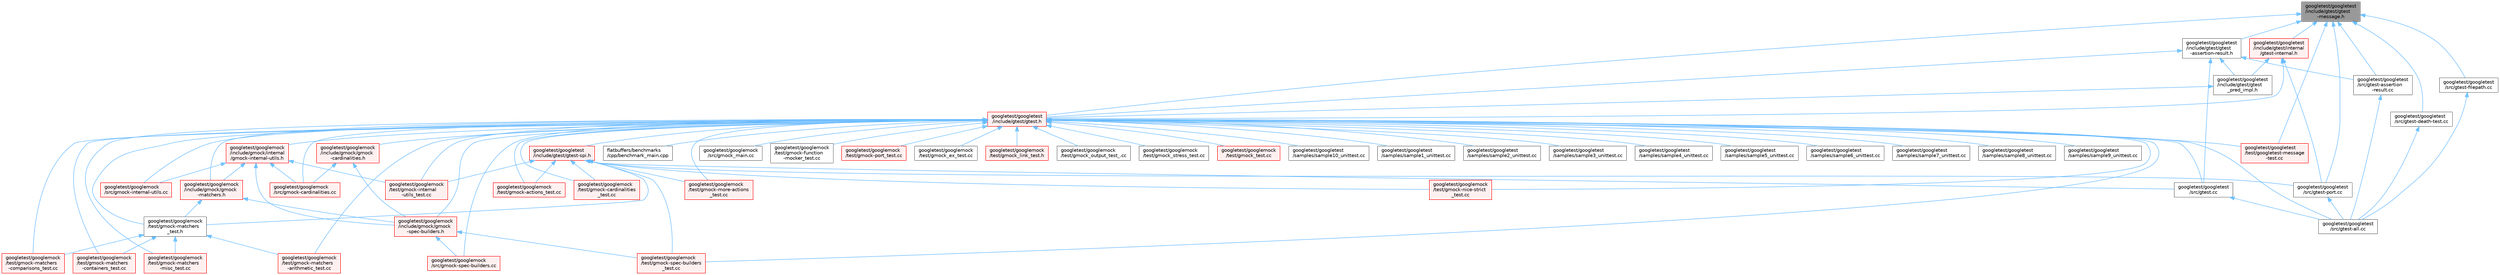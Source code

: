 digraph "googletest/googletest/include/gtest/gtest-message.h"
{
 // LATEX_PDF_SIZE
  bgcolor="transparent";
  edge [fontname=Helvetica,fontsize=10,labelfontname=Helvetica,labelfontsize=10];
  node [fontname=Helvetica,fontsize=10,shape=box,height=0.2,width=0.4];
  Node1 [id="Node000001",label="googletest/googletest\l/include/gtest/gtest\l-message.h",height=0.2,width=0.4,color="gray40", fillcolor="grey60", style="filled", fontcolor="black",tooltip=" "];
  Node1 -> Node2 [id="edge87_Node000001_Node000002",dir="back",color="steelblue1",style="solid",tooltip=" "];
  Node2 [id="Node000002",label="googletest/googletest\l/include/gtest/gtest\l-assertion-result.h",height=0.2,width=0.4,color="grey40", fillcolor="white", style="filled",URL="$gtest-assertion-result_8h.html",tooltip=" "];
  Node2 -> Node3 [id="edge88_Node000002_Node000003",dir="back",color="steelblue1",style="solid",tooltip=" "];
  Node3 [id="Node000003",label="googletest/googletest\l/include/gtest/gtest.h",height=0.2,width=0.4,color="red", fillcolor="#FFF0F0", style="filled",URL="$gtest_8h.html",tooltip=" "];
  Node3 -> Node4 [id="edge89_Node000003_Node000004",dir="back",color="steelblue1",style="solid",tooltip=" "];
  Node4 [id="Node000004",label="flatbuffers/benchmarks\l/cpp/benchmark_main.cpp",height=0.2,width=0.4,color="grey40", fillcolor="white", style="filled",URL="$benchmark__main_8cpp.html",tooltip=" "];
  Node3 -> Node5 [id="edge90_Node000003_Node000005",dir="back",color="steelblue1",style="solid",tooltip=" "];
  Node5 [id="Node000005",label="googletest/googlemock\l/include/gmock/gmock\l-cardinalities.h",height=0.2,width=0.4,color="red", fillcolor="#FFF0F0", style="filled",URL="$gmock-cardinalities_8h.html",tooltip=" "];
  Node5 -> Node6 [id="edge91_Node000005_Node000006",dir="back",color="steelblue1",style="solid",tooltip=" "];
  Node6 [id="Node000006",label="googletest/googlemock\l/include/gmock/gmock\l-spec-builders.h",height=0.2,width=0.4,color="red", fillcolor="#FFF0F0", style="filled",URL="$gmock-spec-builders_8h.html",tooltip=" "];
  Node6 -> Node11 [id="edge92_Node000006_Node000011",dir="back",color="steelblue1",style="solid",tooltip=" "];
  Node11 [id="Node000011",label="googletest/googlemock\l/src/gmock-spec-builders.cc",height=0.2,width=0.4,color="red", fillcolor="#FFF0F0", style="filled",URL="$gmock-spec-builders_8cc.html",tooltip=" "];
  Node6 -> Node27 [id="edge93_Node000006_Node000027",dir="back",color="steelblue1",style="solid",tooltip=" "];
  Node27 [id="Node000027",label="googletest/googlemock\l/test/gmock-spec-builders\l_test.cc",height=0.2,width=0.4,color="red", fillcolor="#FFF0F0", style="filled",URL="$gmock-spec-builders__test_8cc.html",tooltip=" "];
  Node5 -> Node37 [id="edge94_Node000005_Node000037",dir="back",color="steelblue1",style="solid",tooltip=" "];
  Node37 [id="Node000037",label="googletest/googlemock\l/src/gmock-cardinalities.cc",height=0.2,width=0.4,color="red", fillcolor="#FFF0F0", style="filled",URL="$gmock-cardinalities_8cc.html",tooltip=" "];
  Node3 -> Node38 [id="edge95_Node000003_Node000038",dir="back",color="steelblue1",style="solid",tooltip=" "];
  Node38 [id="Node000038",label="googletest/googlemock\l/include/gmock/gmock\l-matchers.h",height=0.2,width=0.4,color="red", fillcolor="#FFF0F0", style="filled",URL="$gmock-matchers_8h.html",tooltip=" "];
  Node38 -> Node6 [id="edge96_Node000038_Node000006",dir="back",color="steelblue1",style="solid",tooltip=" "];
  Node38 -> Node23 [id="edge97_Node000038_Node000023",dir="back",color="steelblue1",style="solid",tooltip=" "];
  Node23 [id="Node000023",label="googletest/googlemock\l/test/gmock-matchers\l_test.h",height=0.2,width=0.4,color="grey40", fillcolor="white", style="filled",URL="$gmock-matchers__test_8h.html",tooltip=" "];
  Node23 -> Node19 [id="edge98_Node000023_Node000019",dir="back",color="steelblue1",style="solid",tooltip=" "];
  Node19 [id="Node000019",label="googletest/googlemock\l/test/gmock-matchers\l-arithmetic_test.cc",height=0.2,width=0.4,color="red", fillcolor="#FFF0F0", style="filled",URL="$gmock-matchers-arithmetic__test_8cc.html",tooltip=" "];
  Node23 -> Node20 [id="edge99_Node000023_Node000020",dir="back",color="steelblue1",style="solid",tooltip=" "];
  Node20 [id="Node000020",label="googletest/googlemock\l/test/gmock-matchers\l-comparisons_test.cc",height=0.2,width=0.4,color="red", fillcolor="#FFF0F0", style="filled",URL="$gmock-matchers-comparisons__test_8cc.html",tooltip=" "];
  Node23 -> Node21 [id="edge100_Node000023_Node000021",dir="back",color="steelblue1",style="solid",tooltip=" "];
  Node21 [id="Node000021",label="googletest/googlemock\l/test/gmock-matchers\l-containers_test.cc",height=0.2,width=0.4,color="red", fillcolor="#FFF0F0", style="filled",URL="$gmock-matchers-containers__test_8cc.html",tooltip=" "];
  Node23 -> Node22 [id="edge101_Node000023_Node000022",dir="back",color="steelblue1",style="solid",tooltip=" "];
  Node22 [id="Node000022",label="googletest/googlemock\l/test/gmock-matchers\l-misc_test.cc",height=0.2,width=0.4,color="red", fillcolor="#FFF0F0", style="filled",URL="$gmock-matchers-misc__test_8cc.html",tooltip=" "];
  Node3 -> Node6 [id="edge102_Node000003_Node000006",dir="back",color="steelblue1",style="solid",tooltip=" "];
  Node3 -> Node41 [id="edge103_Node000003_Node000041",dir="back",color="steelblue1",style="solid",tooltip=" "];
  Node41 [id="Node000041",label="googletest/googlemock\l/include/gmock/internal\l/gmock-internal-utils.h",height=0.2,width=0.4,color="red", fillcolor="#FFF0F0", style="filled",URL="$gmock-internal-utils_8h.html",tooltip=" "];
  Node41 -> Node38 [id="edge104_Node000041_Node000038",dir="back",color="steelblue1",style="solid",tooltip=" "];
  Node41 -> Node6 [id="edge105_Node000041_Node000006",dir="back",color="steelblue1",style="solid",tooltip=" "];
  Node41 -> Node37 [id="edge106_Node000041_Node000037",dir="back",color="steelblue1",style="solid",tooltip=" "];
  Node41 -> Node10 [id="edge107_Node000041_Node000010",dir="back",color="steelblue1",style="solid",tooltip=" "];
  Node10 [id="Node000010",label="googletest/googlemock\l/src/gmock-internal-utils.cc",height=0.2,width=0.4,color="red", fillcolor="#FFF0F0", style="filled",URL="$gmock-internal-utils_8cc.html",tooltip=" "];
  Node41 -> Node18 [id="edge108_Node000041_Node000018",dir="back",color="steelblue1",style="solid",tooltip=" "];
  Node18 [id="Node000018",label="googletest/googlemock\l/test/gmock-internal\l-utils_test.cc",height=0.2,width=0.4,color="red", fillcolor="#FFF0F0", style="filled",URL="$gmock-internal-utils__test_8cc.html",tooltip=" "];
  Node3 -> Node37 [id="edge109_Node000003_Node000037",dir="back",color="steelblue1",style="solid",tooltip=" "];
  Node3 -> Node10 [id="edge110_Node000003_Node000010",dir="back",color="steelblue1",style="solid",tooltip=" "];
  Node3 -> Node11 [id="edge111_Node000003_Node000011",dir="back",color="steelblue1",style="solid",tooltip=" "];
  Node3 -> Node13 [id="edge112_Node000003_Node000013",dir="back",color="steelblue1",style="solid",tooltip=" "];
  Node13 [id="Node000013",label="googletest/googlemock\l/src/gmock_main.cc",height=0.2,width=0.4,color="grey40", fillcolor="white", style="filled",URL="$gmock__main_8cc.html",tooltip=" "];
  Node3 -> Node14 [id="edge113_Node000003_Node000014",dir="back",color="steelblue1",style="solid",tooltip=" "];
  Node14 [id="Node000014",label="googletest/googlemock\l/test/gmock-actions_test.cc",height=0.2,width=0.4,color="red", fillcolor="#FFF0F0", style="filled",URL="$gmock-actions__test_8cc.html",tooltip=" "];
  Node3 -> Node16 [id="edge114_Node000003_Node000016",dir="back",color="steelblue1",style="solid",tooltip=" "];
  Node16 [id="Node000016",label="googletest/googlemock\l/test/gmock-cardinalities\l_test.cc",height=0.2,width=0.4,color="red", fillcolor="#FFF0F0", style="filled",URL="$gmock-cardinalities__test_8cc.html",tooltip=" "];
  Node3 -> Node17 [id="edge115_Node000003_Node000017",dir="back",color="steelblue1",style="solid",tooltip=" "];
  Node17 [id="Node000017",label="googletest/googlemock\l/test/gmock-function\l-mocker_test.cc",height=0.2,width=0.4,color="grey40", fillcolor="white", style="filled",URL="$gmock-function-mocker__test_8cc.html",tooltip=" "];
  Node3 -> Node18 [id="edge116_Node000003_Node000018",dir="back",color="steelblue1",style="solid",tooltip=" "];
  Node3 -> Node19 [id="edge117_Node000003_Node000019",dir="back",color="steelblue1",style="solid",tooltip=" "];
  Node3 -> Node20 [id="edge118_Node000003_Node000020",dir="back",color="steelblue1",style="solid",tooltip=" "];
  Node3 -> Node21 [id="edge119_Node000003_Node000021",dir="back",color="steelblue1",style="solid",tooltip=" "];
  Node3 -> Node22 [id="edge120_Node000003_Node000022",dir="back",color="steelblue1",style="solid",tooltip=" "];
  Node3 -> Node23 [id="edge121_Node000003_Node000023",dir="back",color="steelblue1",style="solid",tooltip=" "];
  Node3 -> Node24 [id="edge122_Node000003_Node000024",dir="back",color="steelblue1",style="solid",tooltip=" "];
  Node24 [id="Node000024",label="googletest/googlemock\l/test/gmock-more-actions\l_test.cc",height=0.2,width=0.4,color="red", fillcolor="#FFF0F0", style="filled",URL="$gmock-more-actions__test_8cc.html",tooltip=" "];
  Node3 -> Node25 [id="edge123_Node000003_Node000025",dir="back",color="steelblue1",style="solid",tooltip=" "];
  Node25 [id="Node000025",label="googletest/googlemock\l/test/gmock-nice-strict\l_test.cc",height=0.2,width=0.4,color="red", fillcolor="#FFF0F0", style="filled",URL="$gmock-nice-strict__test_8cc.html",tooltip=" "];
  Node3 -> Node44 [id="edge124_Node000003_Node000044",dir="back",color="steelblue1",style="solid",tooltip=" "];
  Node44 [id="Node000044",label="googletest/googlemock\l/test/gmock-port_test.cc",height=0.2,width=0.4,color="red", fillcolor="#FFF0F0", style="filled",URL="$gmock-port__test_8cc.html",tooltip=" "];
  Node3 -> Node27 [id="edge125_Node000003_Node000027",dir="back",color="steelblue1",style="solid",tooltip=" "];
  Node3 -> Node28 [id="edge126_Node000003_Node000028",dir="back",color="steelblue1",style="solid",tooltip=" "];
  Node28 [id="Node000028",label="googletest/googlemock\l/test/gmock_ex_test.cc",height=0.2,width=0.4,color="grey40", fillcolor="white", style="filled",URL="$gmock__ex__test_8cc.html",tooltip=" "];
  Node3 -> Node30 [id="edge127_Node000003_Node000030",dir="back",color="steelblue1",style="solid",tooltip=" "];
  Node30 [id="Node000030",label="googletest/googlemock\l/test/gmock_link_test.h",height=0.2,width=0.4,color="red", fillcolor="#FFF0F0", style="filled",URL="$gmock__link__test_8h.html",tooltip=" "];
  Node3 -> Node33 [id="edge128_Node000003_Node000033",dir="back",color="steelblue1",style="solid",tooltip=" "];
  Node33 [id="Node000033",label="googletest/googlemock\l/test/gmock_output_test_.cc",height=0.2,width=0.4,color="grey40", fillcolor="white", style="filled",URL="$gmock__output__test___8cc.html",tooltip=" "];
  Node3 -> Node34 [id="edge129_Node000003_Node000034",dir="back",color="steelblue1",style="solid",tooltip=" "];
  Node34 [id="Node000034",label="googletest/googlemock\l/test/gmock_stress_test.cc",height=0.2,width=0.4,color="grey40", fillcolor="white", style="filled",URL="$gmock__stress__test_8cc.html",tooltip=" "];
  Node3 -> Node35 [id="edge130_Node000003_Node000035",dir="back",color="steelblue1",style="solid",tooltip=" "];
  Node35 [id="Node000035",label="googletest/googlemock\l/test/gmock_test.cc",height=0.2,width=0.4,color="red", fillcolor="#FFF0F0", style="filled",URL="$gmock__test_8cc.html",tooltip=" "];
  Node3 -> Node45 [id="edge131_Node000003_Node000045",dir="back",color="steelblue1",style="solid",tooltip=" "];
  Node45 [id="Node000045",label="googletest/googletest\l/include/gtest/gtest-spi.h",height=0.2,width=0.4,color="red", fillcolor="#FFF0F0", style="filled",URL="$gtest-spi_8h.html",tooltip=" "];
  Node45 -> Node14 [id="edge132_Node000045_Node000014",dir="back",color="steelblue1",style="solid",tooltip=" "];
  Node45 -> Node16 [id="edge133_Node000045_Node000016",dir="back",color="steelblue1",style="solid",tooltip=" "];
  Node45 -> Node18 [id="edge134_Node000045_Node000018",dir="back",color="steelblue1",style="solid",tooltip=" "];
  Node45 -> Node23 [id="edge135_Node000045_Node000023",dir="back",color="steelblue1",style="solid",tooltip=" "];
  Node45 -> Node24 [id="edge136_Node000045_Node000024",dir="back",color="steelblue1",style="solid",tooltip=" "];
  Node45 -> Node25 [id="edge137_Node000045_Node000025",dir="back",color="steelblue1",style="solid",tooltip=" "];
  Node45 -> Node27 [id="edge138_Node000045_Node000027",dir="back",color="steelblue1",style="solid",tooltip=" "];
  Node45 -> Node49 [id="edge139_Node000045_Node000049",dir="back",color="steelblue1",style="solid",tooltip=" "];
  Node49 [id="Node000049",label="googletest/googletest\l/src/gtest-port.cc",height=0.2,width=0.4,color="grey40", fillcolor="white", style="filled",URL="$gtest-port_8cc.html",tooltip=" "];
  Node49 -> Node48 [id="edge140_Node000049_Node000048",dir="back",color="steelblue1",style="solid",tooltip=" "];
  Node48 [id="Node000048",label="googletest/googletest\l/src/gtest-all.cc",height=0.2,width=0.4,color="grey40", fillcolor="white", style="filled",URL="$gtest-all_8cc.html",tooltip=" "];
  Node45 -> Node52 [id="edge141_Node000045_Node000052",dir="back",color="steelblue1",style="solid",tooltip=" "];
  Node52 [id="Node000052",label="googletest/googletest\l/src/gtest.cc",height=0.2,width=0.4,color="grey40", fillcolor="white", style="filled",URL="$gtest_8cc.html",tooltip=" "];
  Node52 -> Node48 [id="edge142_Node000052_Node000048",dir="back",color="steelblue1",style="solid",tooltip=" "];
  Node3 -> Node66 [id="edge143_Node000003_Node000066",dir="back",color="steelblue1",style="solid",tooltip=" "];
  Node66 [id="Node000066",label="googletest/googletest\l/samples/sample10_unittest.cc",height=0.2,width=0.4,color="grey40", fillcolor="white", style="filled",URL="$sample10__unittest_8cc.html",tooltip=" "];
  Node3 -> Node67 [id="edge144_Node000003_Node000067",dir="back",color="steelblue1",style="solid",tooltip=" "];
  Node67 [id="Node000067",label="googletest/googletest\l/samples/sample1_unittest.cc",height=0.2,width=0.4,color="grey40", fillcolor="white", style="filled",URL="$sample1__unittest_8cc.html",tooltip=" "];
  Node3 -> Node68 [id="edge145_Node000003_Node000068",dir="back",color="steelblue1",style="solid",tooltip=" "];
  Node68 [id="Node000068",label="googletest/googletest\l/samples/sample2_unittest.cc",height=0.2,width=0.4,color="grey40", fillcolor="white", style="filled",URL="$sample2__unittest_8cc.html",tooltip=" "];
  Node3 -> Node69 [id="edge146_Node000003_Node000069",dir="back",color="steelblue1",style="solid",tooltip=" "];
  Node69 [id="Node000069",label="googletest/googletest\l/samples/sample3_unittest.cc",height=0.2,width=0.4,color="grey40", fillcolor="white", style="filled",URL="$sample3__unittest_8cc.html",tooltip=" "];
  Node3 -> Node70 [id="edge147_Node000003_Node000070",dir="back",color="steelblue1",style="solid",tooltip=" "];
  Node70 [id="Node000070",label="googletest/googletest\l/samples/sample4_unittest.cc",height=0.2,width=0.4,color="grey40", fillcolor="white", style="filled",URL="$sample4__unittest_8cc.html",tooltip=" "];
  Node3 -> Node71 [id="edge148_Node000003_Node000071",dir="back",color="steelblue1",style="solid",tooltip=" "];
  Node71 [id="Node000071",label="googletest/googletest\l/samples/sample5_unittest.cc",height=0.2,width=0.4,color="grey40", fillcolor="white", style="filled",URL="$sample5__unittest_8cc.html",tooltip=" "];
  Node3 -> Node72 [id="edge149_Node000003_Node000072",dir="back",color="steelblue1",style="solid",tooltip=" "];
  Node72 [id="Node000072",label="googletest/googletest\l/samples/sample6_unittest.cc",height=0.2,width=0.4,color="grey40", fillcolor="white", style="filled",URL="$sample6__unittest_8cc.html",tooltip=" "];
  Node3 -> Node73 [id="edge150_Node000003_Node000073",dir="back",color="steelblue1",style="solid",tooltip=" "];
  Node73 [id="Node000073",label="googletest/googletest\l/samples/sample7_unittest.cc",height=0.2,width=0.4,color="grey40", fillcolor="white", style="filled",URL="$sample7__unittest_8cc.html",tooltip=" "];
  Node3 -> Node74 [id="edge151_Node000003_Node000074",dir="back",color="steelblue1",style="solid",tooltip=" "];
  Node74 [id="Node000074",label="googletest/googletest\l/samples/sample8_unittest.cc",height=0.2,width=0.4,color="grey40", fillcolor="white", style="filled",URL="$sample8__unittest_8cc.html",tooltip=" "];
  Node3 -> Node75 [id="edge152_Node000003_Node000075",dir="back",color="steelblue1",style="solid",tooltip=" "];
  Node75 [id="Node000075",label="googletest/googletest\l/samples/sample9_unittest.cc",height=0.2,width=0.4,color="grey40", fillcolor="white", style="filled",URL="$sample9__unittest_8cc.html",tooltip=" "];
  Node3 -> Node48 [id="edge153_Node000003_Node000048",dir="back",color="steelblue1",style="solid",tooltip=" "];
  Node3 -> Node52 [id="edge154_Node000003_Node000052",dir="back",color="steelblue1",style="solid",tooltip=" "];
  Node3 -> Node87 [id="edge155_Node000003_Node000087",dir="back",color="steelblue1",style="solid",tooltip=" "];
  Node87 [id="Node000087",label="googletest/googletest\l/test/googletest-message\l-test.cc",height=0.2,width=0.4,color="red", fillcolor="#FFF0F0", style="filled",URL="$googletest-message-test_8cc.html",tooltip=" "];
  Node2 -> Node121 [id="edge156_Node000002_Node000121",dir="back",color="steelblue1",style="solid",tooltip=" "];
  Node121 [id="Node000121",label="googletest/googletest\l/include/gtest/gtest\l_pred_impl.h",height=0.2,width=0.4,color="grey40", fillcolor="white", style="filled",URL="$gtest__pred__impl_8h.html",tooltip=" "];
  Node121 -> Node3 [id="edge157_Node000121_Node000003",dir="back",color="steelblue1",style="solid",tooltip=" "];
  Node2 -> Node122 [id="edge158_Node000002_Node000122",dir="back",color="steelblue1",style="solid",tooltip=" "];
  Node122 [id="Node000122",label="googletest/googletest\l/src/gtest-assertion\l-result.cc",height=0.2,width=0.4,color="grey40", fillcolor="white", style="filled",URL="$gtest-assertion-result_8cc.html",tooltip=" "];
  Node122 -> Node48 [id="edge159_Node000122_Node000048",dir="back",color="steelblue1",style="solid",tooltip=" "];
  Node2 -> Node52 [id="edge160_Node000002_Node000052",dir="back",color="steelblue1",style="solid",tooltip=" "];
  Node1 -> Node3 [id="edge161_Node000001_Node000003",dir="back",color="steelblue1",style="solid",tooltip=" "];
  Node1 -> Node123 [id="edge162_Node000001_Node000123",dir="back",color="steelblue1",style="solid",tooltip=" "];
  Node123 [id="Node000123",label="googletest/googletest\l/include/gtest/internal\l/gtest-internal.h",height=0.2,width=0.4,color="red", fillcolor="#FFF0F0", style="filled",URL="$gtest-internal_8h.html",tooltip=" "];
  Node123 -> Node3 [id="edge163_Node000123_Node000003",dir="back",color="steelblue1",style="solid",tooltip=" "];
  Node123 -> Node121 [id="edge164_Node000123_Node000121",dir="back",color="steelblue1",style="solid",tooltip=" "];
  Node123 -> Node49 [id="edge165_Node000123_Node000049",dir="back",color="steelblue1",style="solid",tooltip=" "];
  Node1 -> Node122 [id="edge166_Node000001_Node000122",dir="back",color="steelblue1",style="solid",tooltip=" "];
  Node1 -> Node47 [id="edge167_Node000001_Node000047",dir="back",color="steelblue1",style="solid",tooltip=" "];
  Node47 [id="Node000047",label="googletest/googletest\l/src/gtest-death-test.cc",height=0.2,width=0.4,color="grey40", fillcolor="white", style="filled",URL="$gtest-death-test_8cc.html",tooltip=" "];
  Node47 -> Node48 [id="edge168_Node000047_Node000048",dir="back",color="steelblue1",style="solid",tooltip=" "];
  Node1 -> Node133 [id="edge169_Node000001_Node000133",dir="back",color="steelblue1",style="solid",tooltip=" "];
  Node133 [id="Node000133",label="googletest/googletest\l/src/gtest-filepath.cc",height=0.2,width=0.4,color="grey40", fillcolor="white", style="filled",URL="$gtest-filepath_8cc.html",tooltip=" "];
  Node133 -> Node48 [id="edge170_Node000133_Node000048",dir="back",color="steelblue1",style="solid",tooltip=" "];
  Node1 -> Node49 [id="edge171_Node000001_Node000049",dir="back",color="steelblue1",style="solid",tooltip=" "];
  Node1 -> Node87 [id="edge172_Node000001_Node000087",dir="back",color="steelblue1",style="solid",tooltip=" "];
}
